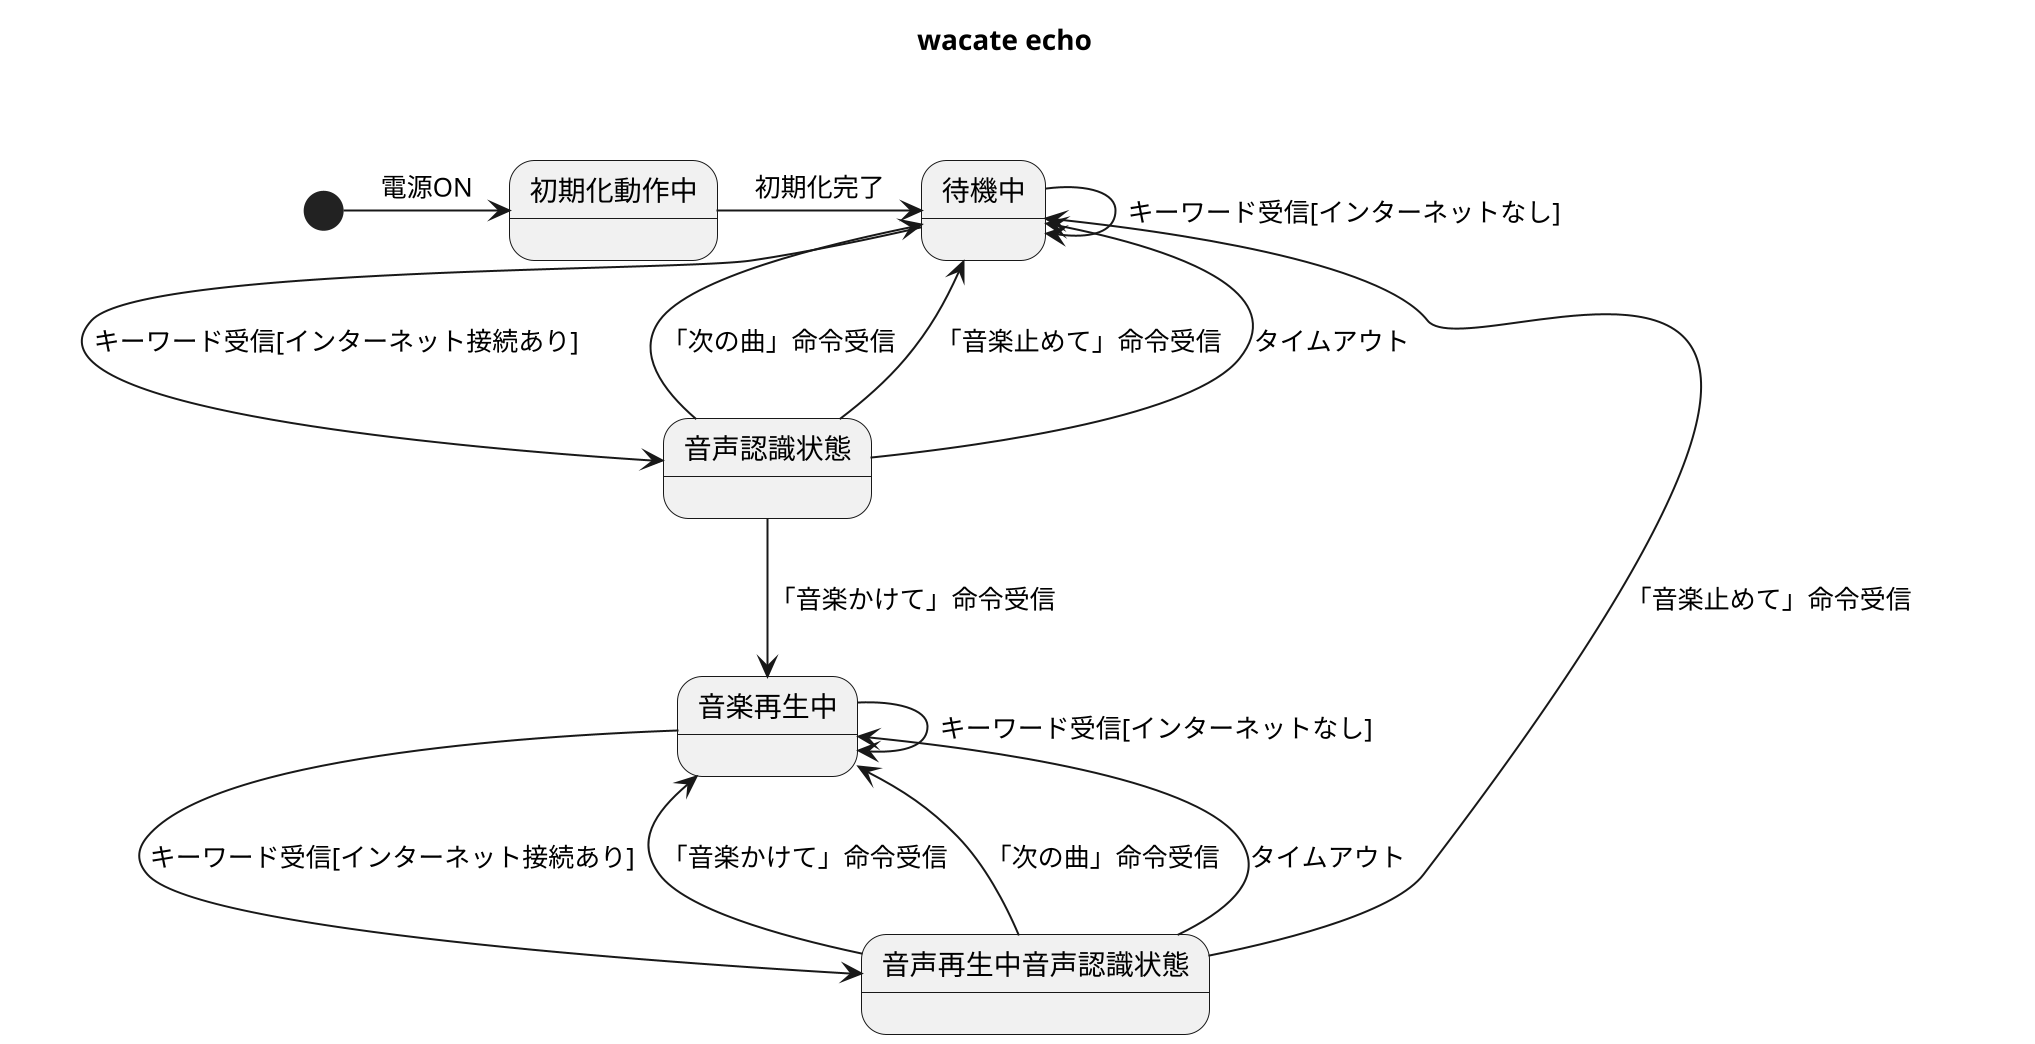 @startuml{images/wacate.png}
scale 2
title wacate echo 

[*] -> 初期化動作中 : 電源ON
初期化動作中 -> 待機中 : 初期化完了
待機中 --> 音声認識状態 : キーワード受信[インターネット接続あり]
待機中 -> 待機中 : キーワード受信[インターネットなし]
音声認識状態 --> 音楽再生中 : 「音楽かけて」命令受信
音声認識状態 --> 待機中 : 「次の曲」命令受信
音声認識状態 --> 待機中 : 「音楽止めて」命令受信
音声認識状態 --> 待機中 : タイムアウト
音楽再生中 --> 音声再生中音声認識状態 : キーワード受信[インターネット接続あり]
音楽再生中 -> 音楽再生中 : キーワード受信[インターネットなし]
音声再生中音声認識状態 -> 音楽再生中 : 「音楽かけて」命令受信
音声再生中音声認識状態 -> 音楽再生中 : 「次の曲」命令受信
音声再生中音声認識状態 -> 待機中 : 「音楽止めて」命令受信
音声再生中音声認識状態 -> 音楽再生中 : タイムアウト
@enduml
